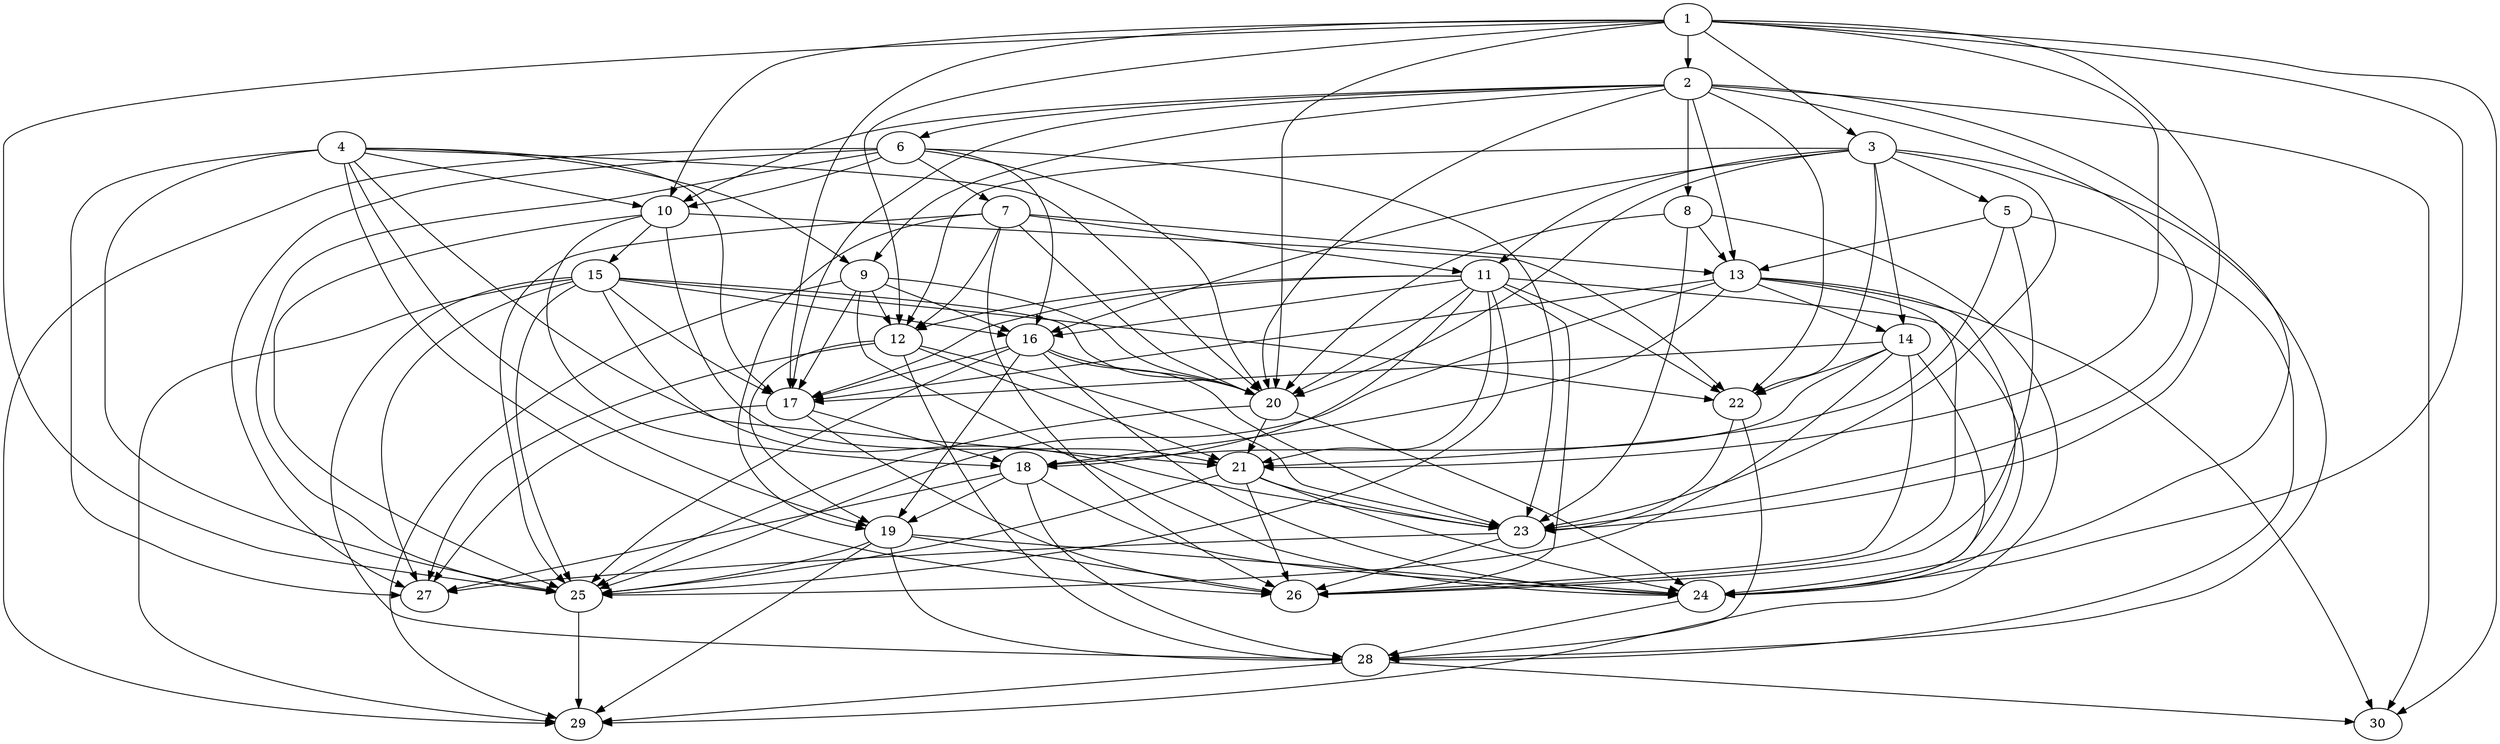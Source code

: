digraph "core_4p_gb_Random_Nodes_30_Density_4.80_CCR_0.10_WeightType_Random_schedule.gxl" {
	1	[Weight=296];
	2	[Weight=296];
	3	[Weight=444];
	4	[Weight=99];
	5	[Weight=247];
	6	[Weight=444];
	7	[Weight=494];
	8	[Weight=148];
	9	[Weight=197];
	10	[Weight=494];
	11	[Weight=247];
	12	[Weight=197];
	13	[Weight=296];
	14	[Weight=99];
	15	[Weight=247];
	16	[Weight=494];
	17	[Weight=99];
	18	[Weight=494];
	19	[Weight=148];
	20	[Weight=148];
	21	[Weight=395];
	22	[Weight=197];
	23	[Weight=99];
	24	[Weight=494];
	25	[Weight=247];
	26	[Weight=197];
	27	[Weight=444];
	28	[Weight=395];
	29	[Weight=247];
	30	[Weight=148];
	1 -> 2	[Weight=6];
	1 -> 3	[Weight=3];
	1 -> 10	[Weight=5];
	1 -> 12	[Weight=8];
	1 -> 17	[Weight=10];
	1 -> 20	[Weight=4];
	1 -> 21	[Weight=2];
	1 -> 23	[Weight=9];
	1 -> 24	[Weight=6];
	1 -> 25	[Weight=5];
	1 -> 30	[Weight=4];
	2 -> 6	[Weight=9];
	2 -> 8	[Weight=6];
	2 -> 9	[Weight=8];
	2 -> 10	[Weight=3];
	2 -> 13	[Weight=5];
	2 -> 17	[Weight=2];
	2 -> 20	[Weight=8];
	2 -> 22	[Weight=10];
	2 -> 23	[Weight=4];
	2 -> 24	[Weight=8];
	2 -> 30	[Weight=4];
	3 -> 5	[Weight=8];
	3 -> 11	[Weight=2];
	3 -> 12	[Weight=5];
	3 -> 14	[Weight=10];
	3 -> 16	[Weight=5];
	3 -> 20	[Weight=5];
	3 -> 22	[Weight=3];
	3 -> 23	[Weight=6];
	3 -> 28	[Weight=3];
	4 -> 9	[Weight=7];
	4 -> 10	[Weight=5];
	4 -> 17	[Weight=7];
	4 -> 19	[Weight=5];
	4 -> 20	[Weight=7];
	4 -> 21	[Weight=9];
	4 -> 25	[Weight=6];
	4 -> 26	[Weight=7];
	4 -> 27	[Weight=9];
	5 -> 13	[Weight=10];
	5 -> 21	[Weight=8];
	5 -> 26	[Weight=2];
	5 -> 28	[Weight=4];
	6 -> 7	[Weight=4];
	6 -> 10	[Weight=5];
	6 -> 16	[Weight=8];
	6 -> 20	[Weight=9];
	6 -> 23	[Weight=2];
	6 -> 25	[Weight=6];
	6 -> 27	[Weight=7];
	6 -> 29	[Weight=10];
	7 -> 11	[Weight=10];
	7 -> 12	[Weight=6];
	7 -> 13	[Weight=8];
	7 -> 19	[Weight=8];
	7 -> 20	[Weight=10];
	7 -> 25	[Weight=4];
	7 -> 26	[Weight=6];
	8 -> 13	[Weight=4];
	8 -> 20	[Weight=3];
	8 -> 23	[Weight=9];
	8 -> 29	[Weight=7];
	9 -> 12	[Weight=5];
	9 -> 16	[Weight=2];
	9 -> 17	[Weight=9];
	9 -> 20	[Weight=4];
	9 -> 24	[Weight=4];
	9 -> 29	[Weight=5];
	10 -> 15	[Weight=10];
	10 -> 18	[Weight=3];
	10 -> 21	[Weight=7];
	10 -> 22	[Weight=9];
	10 -> 25	[Weight=5];
	11 -> 12	[Weight=10];
	11 -> 16	[Weight=6];
	11 -> 17	[Weight=4];
	11 -> 18	[Weight=4];
	11 -> 20	[Weight=8];
	11 -> 21	[Weight=6];
	11 -> 22	[Weight=2];
	11 -> 24	[Weight=2];
	11 -> 25	[Weight=2];
	11 -> 26	[Weight=8];
	12 -> 19	[Weight=4];
	12 -> 21	[Weight=5];
	12 -> 23	[Weight=9];
	12 -> 27	[Weight=5];
	12 -> 28	[Weight=5];
	13 -> 14	[Weight=9];
	13 -> 17	[Weight=3];
	13 -> 18	[Weight=9];
	13 -> 24	[Weight=7];
	13 -> 25	[Weight=10];
	13 -> 26	[Weight=10];
	13 -> 30	[Weight=5];
	14 -> 17	[Weight=2];
	14 -> 18	[Weight=5];
	14 -> 22	[Weight=3];
	14 -> 24	[Weight=8];
	14 -> 25	[Weight=10];
	14 -> 26	[Weight=9];
	15 -> 16	[Weight=5];
	15 -> 17	[Weight=6];
	15 -> 20	[Weight=9];
	15 -> 22	[Weight=4];
	15 -> 23	[Weight=8];
	15 -> 25	[Weight=4];
	15 -> 27	[Weight=5];
	15 -> 28	[Weight=6];
	15 -> 29	[Weight=9];
	16 -> 17	[Weight=10];
	16 -> 19	[Weight=8];
	16 -> 20	[Weight=5];
	16 -> 23	[Weight=8];
	16 -> 24	[Weight=5];
	16 -> 25	[Weight=2];
	17 -> 18	[Weight=3];
	17 -> 26	[Weight=6];
	17 -> 27	[Weight=3];
	18 -> 19	[Weight=8];
	18 -> 24	[Weight=7];
	18 -> 27	[Weight=4];
	18 -> 28	[Weight=3];
	19 -> 24	[Weight=2];
	19 -> 25	[Weight=5];
	19 -> 26	[Weight=8];
	19 -> 28	[Weight=2];
	19 -> 29	[Weight=8];
	20 -> 21	[Weight=6];
	20 -> 24	[Weight=3];
	20 -> 25	[Weight=3];
	21 -> 23	[Weight=6];
	21 -> 24	[Weight=5];
	21 -> 25	[Weight=5];
	21 -> 26	[Weight=5];
	22 -> 23	[Weight=3];
	22 -> 28	[Weight=3];
	23 -> 26	[Weight=10];
	23 -> 27	[Weight=7];
	24 -> 28	[Weight=8];
	25 -> 29	[Weight=2];
	28 -> 29	[Weight=6];
	28 -> 30	[Weight=3];
}
